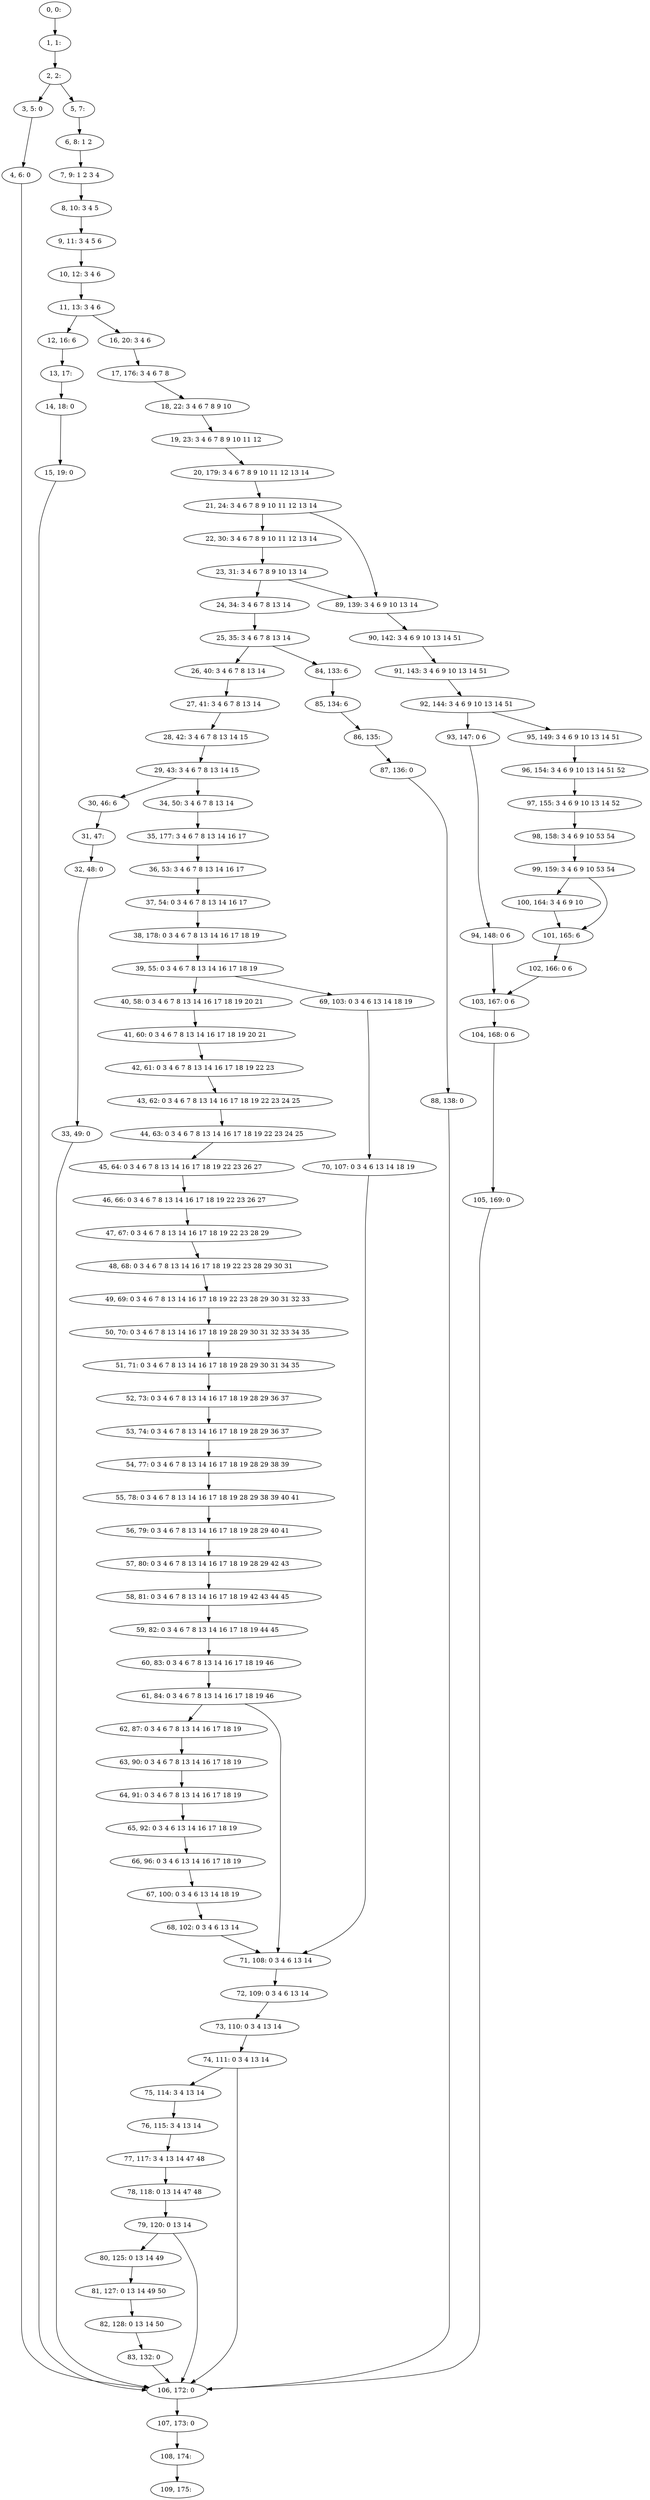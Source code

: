 digraph G {
0[label="0, 0: "];
1[label="1, 1: "];
2[label="2, 2: "];
3[label="3, 5: 0 "];
4[label="4, 6: 0 "];
5[label="5, 7: "];
6[label="6, 8: 1 2 "];
7[label="7, 9: 1 2 3 4 "];
8[label="8, 10: 3 4 5 "];
9[label="9, 11: 3 4 5 6 "];
10[label="10, 12: 3 4 6 "];
11[label="11, 13: 3 4 6 "];
12[label="12, 16: 6 "];
13[label="13, 17: "];
14[label="14, 18: 0 "];
15[label="15, 19: 0 "];
16[label="16, 20: 3 4 6 "];
17[label="17, 176: 3 4 6 7 8 "];
18[label="18, 22: 3 4 6 7 8 9 10 "];
19[label="19, 23: 3 4 6 7 8 9 10 11 12 "];
20[label="20, 179: 3 4 6 7 8 9 10 11 12 13 14 "];
21[label="21, 24: 3 4 6 7 8 9 10 11 12 13 14 "];
22[label="22, 30: 3 4 6 7 8 9 10 11 12 13 14 "];
23[label="23, 31: 3 4 6 7 8 9 10 13 14 "];
24[label="24, 34: 3 4 6 7 8 13 14 "];
25[label="25, 35: 3 4 6 7 8 13 14 "];
26[label="26, 40: 3 4 6 7 8 13 14 "];
27[label="27, 41: 3 4 6 7 8 13 14 "];
28[label="28, 42: 3 4 6 7 8 13 14 15 "];
29[label="29, 43: 3 4 6 7 8 13 14 15 "];
30[label="30, 46: 6 "];
31[label="31, 47: "];
32[label="32, 48: 0 "];
33[label="33, 49: 0 "];
34[label="34, 50: 3 4 6 7 8 13 14 "];
35[label="35, 177: 3 4 6 7 8 13 14 16 17 "];
36[label="36, 53: 3 4 6 7 8 13 14 16 17 "];
37[label="37, 54: 0 3 4 6 7 8 13 14 16 17 "];
38[label="38, 178: 0 3 4 6 7 8 13 14 16 17 18 19 "];
39[label="39, 55: 0 3 4 6 7 8 13 14 16 17 18 19 "];
40[label="40, 58: 0 3 4 6 7 8 13 14 16 17 18 19 20 21 "];
41[label="41, 60: 0 3 4 6 7 8 13 14 16 17 18 19 20 21 "];
42[label="42, 61: 0 3 4 6 7 8 13 14 16 17 18 19 22 23 "];
43[label="43, 62: 0 3 4 6 7 8 13 14 16 17 18 19 22 23 24 25 "];
44[label="44, 63: 0 3 4 6 7 8 13 14 16 17 18 19 22 23 24 25 "];
45[label="45, 64: 0 3 4 6 7 8 13 14 16 17 18 19 22 23 26 27 "];
46[label="46, 66: 0 3 4 6 7 8 13 14 16 17 18 19 22 23 26 27 "];
47[label="47, 67: 0 3 4 6 7 8 13 14 16 17 18 19 22 23 28 29 "];
48[label="48, 68: 0 3 4 6 7 8 13 14 16 17 18 19 22 23 28 29 30 31 "];
49[label="49, 69: 0 3 4 6 7 8 13 14 16 17 18 19 22 23 28 29 30 31 32 33 "];
50[label="50, 70: 0 3 4 6 7 8 13 14 16 17 18 19 28 29 30 31 32 33 34 35 "];
51[label="51, 71: 0 3 4 6 7 8 13 14 16 17 18 19 28 29 30 31 34 35 "];
52[label="52, 73: 0 3 4 6 7 8 13 14 16 17 18 19 28 29 36 37 "];
53[label="53, 74: 0 3 4 6 7 8 13 14 16 17 18 19 28 29 36 37 "];
54[label="54, 77: 0 3 4 6 7 8 13 14 16 17 18 19 28 29 38 39 "];
55[label="55, 78: 0 3 4 6 7 8 13 14 16 17 18 19 28 29 38 39 40 41 "];
56[label="56, 79: 0 3 4 6 7 8 13 14 16 17 18 19 28 29 40 41 "];
57[label="57, 80: 0 3 4 6 7 8 13 14 16 17 18 19 28 29 42 43 "];
58[label="58, 81: 0 3 4 6 7 8 13 14 16 17 18 19 42 43 44 45 "];
59[label="59, 82: 0 3 4 6 7 8 13 14 16 17 18 19 44 45 "];
60[label="60, 83: 0 3 4 6 7 8 13 14 16 17 18 19 46 "];
61[label="61, 84: 0 3 4 6 7 8 13 14 16 17 18 19 46 "];
62[label="62, 87: 0 3 4 6 7 8 13 14 16 17 18 19 "];
63[label="63, 90: 0 3 4 6 7 8 13 14 16 17 18 19 "];
64[label="64, 91: 0 3 4 6 7 8 13 14 16 17 18 19 "];
65[label="65, 92: 0 3 4 6 13 14 16 17 18 19 "];
66[label="66, 96: 0 3 4 6 13 14 16 17 18 19 "];
67[label="67, 100: 0 3 4 6 13 14 18 19 "];
68[label="68, 102: 0 3 4 6 13 14 "];
69[label="69, 103: 0 3 4 6 13 14 18 19 "];
70[label="70, 107: 0 3 4 6 13 14 18 19 "];
71[label="71, 108: 0 3 4 6 13 14 "];
72[label="72, 109: 0 3 4 6 13 14 "];
73[label="73, 110: 0 3 4 13 14 "];
74[label="74, 111: 0 3 4 13 14 "];
75[label="75, 114: 3 4 13 14 "];
76[label="76, 115: 3 4 13 14 "];
77[label="77, 117: 3 4 13 14 47 48 "];
78[label="78, 118: 0 13 14 47 48 "];
79[label="79, 120: 0 13 14 "];
80[label="80, 125: 0 13 14 49 "];
81[label="81, 127: 0 13 14 49 50 "];
82[label="82, 128: 0 13 14 50 "];
83[label="83, 132: 0 "];
84[label="84, 133: 6 "];
85[label="85, 134: 6 "];
86[label="86, 135: "];
87[label="87, 136: 0 "];
88[label="88, 138: 0 "];
89[label="89, 139: 3 4 6 9 10 13 14 "];
90[label="90, 142: 3 4 6 9 10 13 14 51 "];
91[label="91, 143: 3 4 6 9 10 13 14 51 "];
92[label="92, 144: 3 4 6 9 10 13 14 51 "];
93[label="93, 147: 0 6 "];
94[label="94, 148: 0 6 "];
95[label="95, 149: 3 4 6 9 10 13 14 51 "];
96[label="96, 154: 3 4 6 9 10 13 14 51 52 "];
97[label="97, 155: 3 4 6 9 10 13 14 52 "];
98[label="98, 158: 3 4 6 9 10 53 54 "];
99[label="99, 159: 3 4 6 9 10 53 54 "];
100[label="100, 164: 3 4 6 9 10 "];
101[label="101, 165: 6 "];
102[label="102, 166: 0 6 "];
103[label="103, 167: 0 6 "];
104[label="104, 168: 0 6 "];
105[label="105, 169: 0 "];
106[label="106, 172: 0 "];
107[label="107, 173: 0 "];
108[label="108, 174: "];
109[label="109, 175: "];
0->1 ;
1->2 ;
2->3 ;
2->5 ;
3->4 ;
4->106 ;
5->6 ;
6->7 ;
7->8 ;
8->9 ;
9->10 ;
10->11 ;
11->12 ;
11->16 ;
12->13 ;
13->14 ;
14->15 ;
15->106 ;
16->17 ;
17->18 ;
18->19 ;
19->20 ;
20->21 ;
21->22 ;
21->89 ;
22->23 ;
23->24 ;
23->89 ;
24->25 ;
25->26 ;
25->84 ;
26->27 ;
27->28 ;
28->29 ;
29->30 ;
29->34 ;
30->31 ;
31->32 ;
32->33 ;
33->106 ;
34->35 ;
35->36 ;
36->37 ;
37->38 ;
38->39 ;
39->40 ;
39->69 ;
40->41 ;
41->42 ;
42->43 ;
43->44 ;
44->45 ;
45->46 ;
46->47 ;
47->48 ;
48->49 ;
49->50 ;
50->51 ;
51->52 ;
52->53 ;
53->54 ;
54->55 ;
55->56 ;
56->57 ;
57->58 ;
58->59 ;
59->60 ;
60->61 ;
61->62 ;
61->71 ;
62->63 ;
63->64 ;
64->65 ;
65->66 ;
66->67 ;
67->68 ;
68->71 ;
69->70 ;
70->71 ;
71->72 ;
72->73 ;
73->74 ;
74->75 ;
74->106 ;
75->76 ;
76->77 ;
77->78 ;
78->79 ;
79->80 ;
79->106 ;
80->81 ;
81->82 ;
82->83 ;
83->106 ;
84->85 ;
85->86 ;
86->87 ;
87->88 ;
88->106 ;
89->90 ;
90->91 ;
91->92 ;
92->93 ;
92->95 ;
93->94 ;
94->103 ;
95->96 ;
96->97 ;
97->98 ;
98->99 ;
99->100 ;
99->101 ;
100->101 ;
101->102 ;
102->103 ;
103->104 ;
104->105 ;
105->106 ;
106->107 ;
107->108 ;
108->109 ;
}
